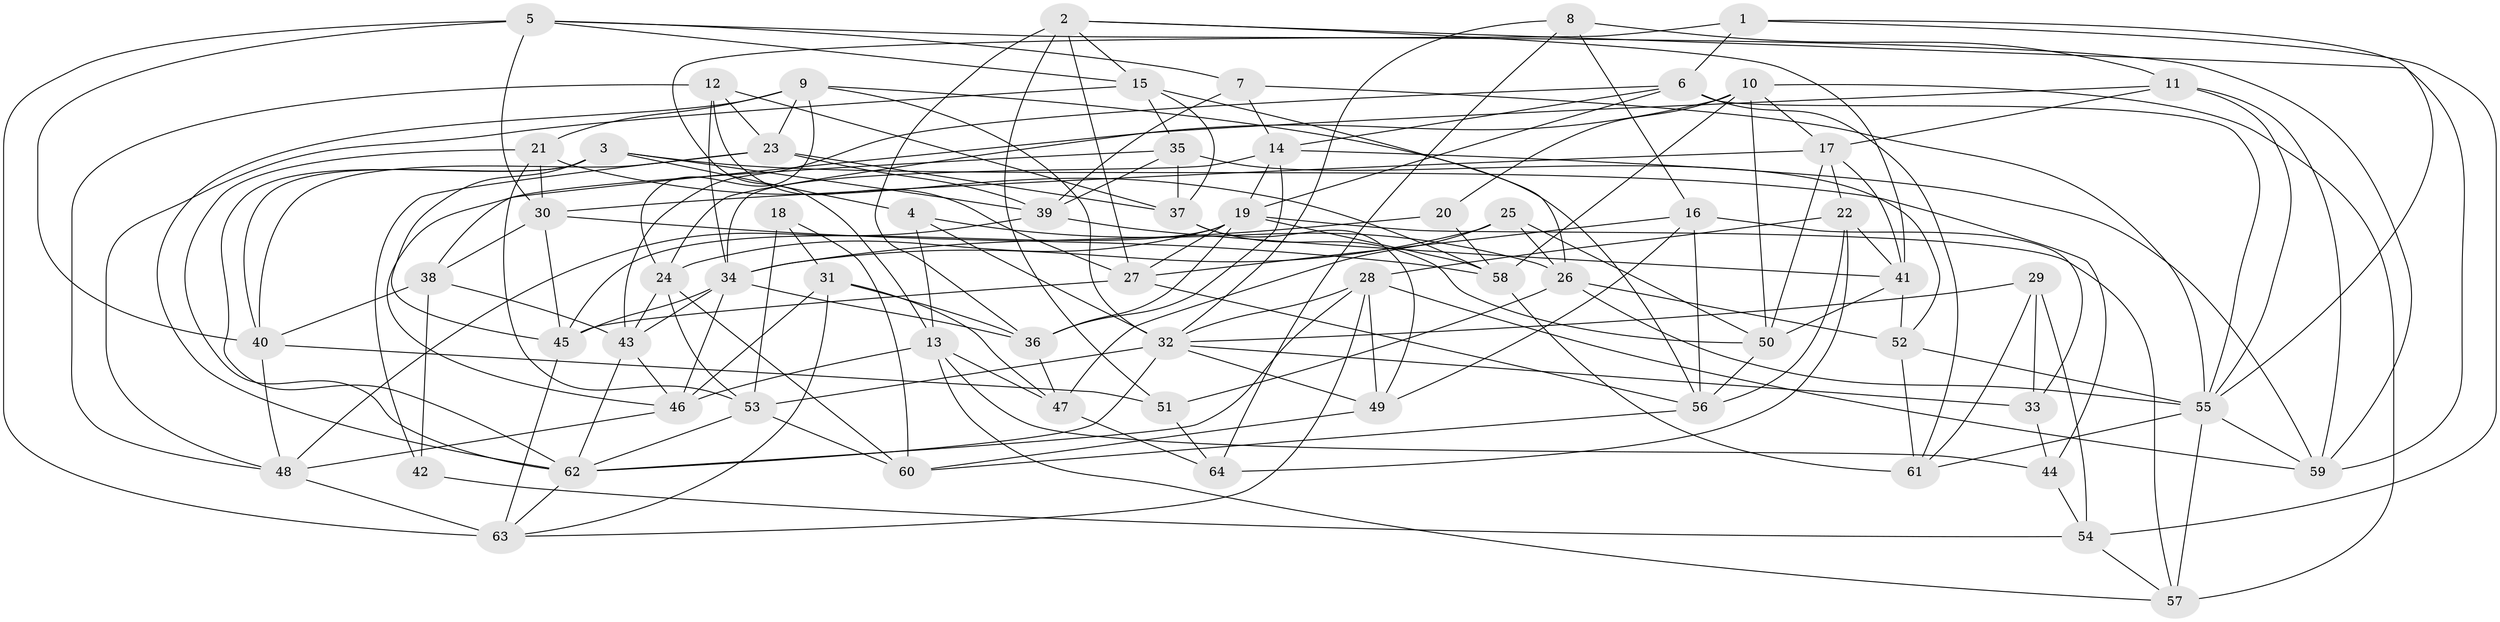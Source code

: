 // original degree distribution, {4: 1.0}
// Generated by graph-tools (version 1.1) at 2025/03/03/09/25 03:03:06]
// undirected, 64 vertices, 176 edges
graph export_dot {
graph [start="1"]
  node [color=gray90,style=filled];
  1;
  2;
  3;
  4;
  5;
  6;
  7;
  8;
  9;
  10;
  11;
  12;
  13;
  14;
  15;
  16;
  17;
  18;
  19;
  20;
  21;
  22;
  23;
  24;
  25;
  26;
  27;
  28;
  29;
  30;
  31;
  32;
  33;
  34;
  35;
  36;
  37;
  38;
  39;
  40;
  41;
  42;
  43;
  44;
  45;
  46;
  47;
  48;
  49;
  50;
  51;
  52;
  53;
  54;
  55;
  56;
  57;
  58;
  59;
  60;
  61;
  62;
  63;
  64;
  1 -- 6 [weight=1.0];
  1 -- 13 [weight=1.0];
  1 -- 54 [weight=1.0];
  1 -- 55 [weight=1.0];
  2 -- 15 [weight=1.0];
  2 -- 27 [weight=1.0];
  2 -- 36 [weight=1.0];
  2 -- 41 [weight=1.0];
  2 -- 51 [weight=1.0];
  2 -- 59 [weight=1.0];
  3 -- 4 [weight=1.0];
  3 -- 39 [weight=1.0];
  3 -- 40 [weight=1.0];
  3 -- 44 [weight=1.0];
  3 -- 45 [weight=1.0];
  3 -- 62 [weight=1.0];
  4 -- 13 [weight=1.0];
  4 -- 26 [weight=1.0];
  4 -- 32 [weight=1.0];
  5 -- 7 [weight=1.0];
  5 -- 15 [weight=1.0];
  5 -- 30 [weight=1.0];
  5 -- 40 [weight=1.0];
  5 -- 59 [weight=1.0];
  5 -- 63 [weight=1.0];
  6 -- 14 [weight=1.0];
  6 -- 19 [weight=1.0];
  6 -- 43 [weight=1.0];
  6 -- 55 [weight=1.0];
  6 -- 61 [weight=1.0];
  7 -- 14 [weight=1.0];
  7 -- 39 [weight=1.0];
  7 -- 55 [weight=1.0];
  8 -- 11 [weight=1.0];
  8 -- 16 [weight=1.0];
  8 -- 32 [weight=1.0];
  8 -- 64 [weight=1.0];
  9 -- 21 [weight=1.0];
  9 -- 23 [weight=1.0];
  9 -- 24 [weight=1.0];
  9 -- 32 [weight=1.0];
  9 -- 56 [weight=1.0];
  9 -- 62 [weight=1.0];
  10 -- 17 [weight=1.0];
  10 -- 20 [weight=1.0];
  10 -- 24 [weight=1.0];
  10 -- 50 [weight=1.0];
  10 -- 57 [weight=1.0];
  10 -- 58 [weight=1.0];
  11 -- 17 [weight=1.0];
  11 -- 38 [weight=2.0];
  11 -- 55 [weight=1.0];
  11 -- 59 [weight=1.0];
  12 -- 23 [weight=1.0];
  12 -- 27 [weight=1.0];
  12 -- 34 [weight=2.0];
  12 -- 37 [weight=1.0];
  12 -- 48 [weight=1.0];
  13 -- 44 [weight=1.0];
  13 -- 46 [weight=1.0];
  13 -- 47 [weight=1.0];
  13 -- 57 [weight=1.0];
  14 -- 19 [weight=1.0];
  14 -- 34 [weight=1.0];
  14 -- 36 [weight=1.0];
  14 -- 59 [weight=1.0];
  15 -- 26 [weight=1.0];
  15 -- 35 [weight=1.0];
  15 -- 37 [weight=1.0];
  15 -- 48 [weight=1.0];
  16 -- 27 [weight=1.0];
  16 -- 33 [weight=2.0];
  16 -- 49 [weight=1.0];
  16 -- 56 [weight=1.0];
  17 -- 22 [weight=1.0];
  17 -- 30 [weight=1.0];
  17 -- 41 [weight=1.0];
  17 -- 50 [weight=1.0];
  18 -- 31 [weight=2.0];
  18 -- 53 [weight=1.0];
  18 -- 60 [weight=1.0];
  19 -- 24 [weight=1.0];
  19 -- 27 [weight=1.0];
  19 -- 36 [weight=1.0];
  19 -- 45 [weight=1.0];
  19 -- 57 [weight=1.0];
  19 -- 58 [weight=1.0];
  20 -- 34 [weight=2.0];
  20 -- 58 [weight=1.0];
  21 -- 30 [weight=1.0];
  21 -- 53 [weight=1.0];
  21 -- 58 [weight=2.0];
  21 -- 62 [weight=1.0];
  22 -- 28 [weight=1.0];
  22 -- 41 [weight=1.0];
  22 -- 56 [weight=1.0];
  22 -- 64 [weight=2.0];
  23 -- 37 [weight=1.0];
  23 -- 39 [weight=1.0];
  23 -- 40 [weight=1.0];
  23 -- 42 [weight=1.0];
  24 -- 43 [weight=1.0];
  24 -- 53 [weight=1.0];
  24 -- 60 [weight=1.0];
  25 -- 26 [weight=1.0];
  25 -- 34 [weight=1.0];
  25 -- 47 [weight=1.0];
  25 -- 50 [weight=1.0];
  26 -- 51 [weight=1.0];
  26 -- 52 [weight=1.0];
  26 -- 55 [weight=1.0];
  27 -- 45 [weight=1.0];
  27 -- 56 [weight=1.0];
  28 -- 32 [weight=1.0];
  28 -- 49 [weight=1.0];
  28 -- 59 [weight=1.0];
  28 -- 62 [weight=1.0];
  28 -- 63 [weight=1.0];
  29 -- 32 [weight=1.0];
  29 -- 33 [weight=1.0];
  29 -- 54 [weight=1.0];
  29 -- 61 [weight=1.0];
  30 -- 38 [weight=1.0];
  30 -- 45 [weight=1.0];
  30 -- 58 [weight=1.0];
  31 -- 36 [weight=1.0];
  31 -- 46 [weight=1.0];
  31 -- 47 [weight=1.0];
  31 -- 63 [weight=1.0];
  32 -- 33 [weight=2.0];
  32 -- 49 [weight=1.0];
  32 -- 53 [weight=1.0];
  32 -- 62 [weight=1.0];
  33 -- 44 [weight=1.0];
  34 -- 36 [weight=1.0];
  34 -- 43 [weight=1.0];
  34 -- 45 [weight=1.0];
  34 -- 46 [weight=1.0];
  35 -- 37 [weight=1.0];
  35 -- 39 [weight=1.0];
  35 -- 46 [weight=1.0];
  35 -- 52 [weight=2.0];
  36 -- 47 [weight=1.0];
  37 -- 49 [weight=1.0];
  37 -- 50 [weight=1.0];
  38 -- 40 [weight=1.0];
  38 -- 42 [weight=1.0];
  38 -- 43 [weight=1.0];
  39 -- 41 [weight=1.0];
  39 -- 48 [weight=1.0];
  40 -- 48 [weight=1.0];
  40 -- 51 [weight=1.0];
  41 -- 50 [weight=1.0];
  41 -- 52 [weight=1.0];
  42 -- 54 [weight=2.0];
  43 -- 46 [weight=1.0];
  43 -- 62 [weight=1.0];
  44 -- 54 [weight=1.0];
  45 -- 63 [weight=1.0];
  46 -- 48 [weight=1.0];
  47 -- 64 [weight=2.0];
  48 -- 63 [weight=1.0];
  49 -- 60 [weight=2.0];
  50 -- 56 [weight=1.0];
  51 -- 64 [weight=1.0];
  52 -- 55 [weight=1.0];
  52 -- 61 [weight=1.0];
  53 -- 60 [weight=1.0];
  53 -- 62 [weight=1.0];
  54 -- 57 [weight=1.0];
  55 -- 57 [weight=2.0];
  55 -- 59 [weight=1.0];
  55 -- 61 [weight=1.0];
  56 -- 60 [weight=1.0];
  58 -- 61 [weight=2.0];
  62 -- 63 [weight=1.0];
}
